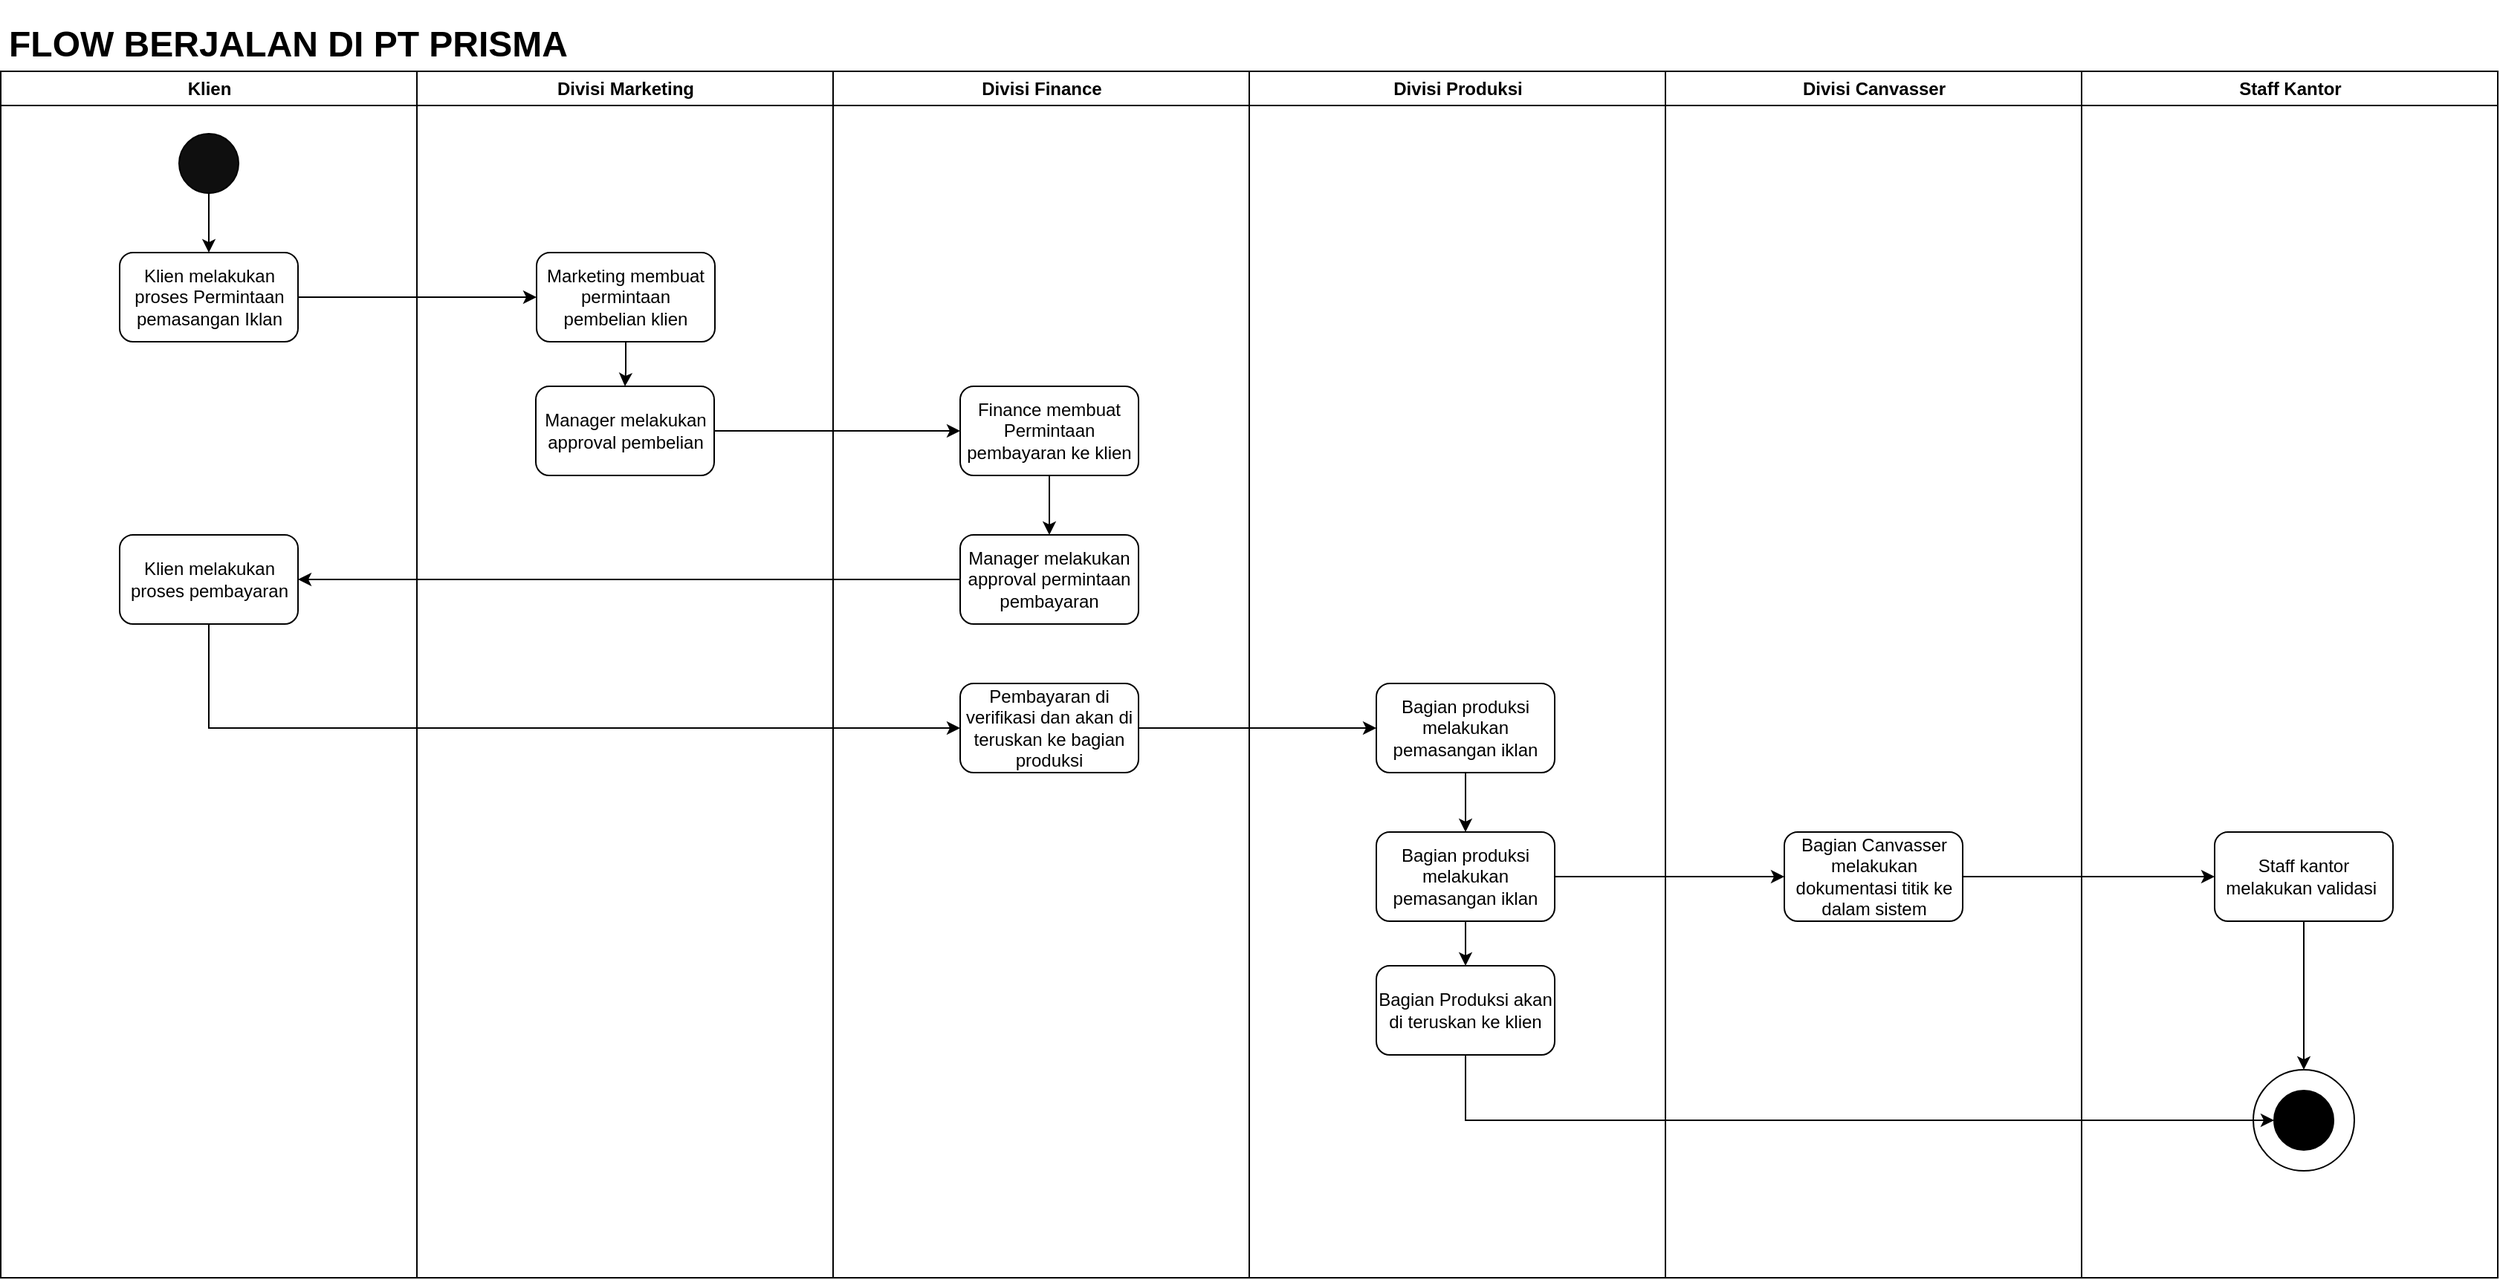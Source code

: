 <mxfile version="20.5.1" type="github">
  <diagram name="Page-1" id="e7e014a7-5840-1c2e-5031-d8a46d1fe8dd">
    <mxGraphModel dx="1730" dy="978" grid="1" gridSize="10" guides="1" tooltips="1" connect="1" arrows="1" fold="1" page="1" pageScale="1" pageWidth="1169" pageHeight="826" background="none" math="0" shadow="0">
      <root>
        <mxCell id="0" />
        <mxCell id="1" parent="0" />
        <mxCell id="3" value="Divisi Marketing" style="swimlane;whiteSpace=wrap" parent="1" vertex="1">
          <mxGeometry x="444.5" y="128" width="280" height="812" as="geometry" />
        </mxCell>
        <mxCell id="9FE2M8BV05elYn0Ajq-i-55" style="edgeStyle=orthogonalEdgeStyle;rounded=0;orthogonalLoop=1;jettySize=auto;html=1;entryX=0.5;entryY=0;entryDx=0;entryDy=0;" edge="1" parent="3" source="9FE2M8BV05elYn0Ajq-i-46" target="9FE2M8BV05elYn0Ajq-i-48">
          <mxGeometry relative="1" as="geometry" />
        </mxCell>
        <mxCell id="9FE2M8BV05elYn0Ajq-i-46" value="Marketing membuat permintaan pembelian klien" style="rounded=1;whiteSpace=wrap;html=1;" vertex="1" parent="3">
          <mxGeometry x="80.5" y="122" width="120" height="60" as="geometry" />
        </mxCell>
        <mxCell id="9FE2M8BV05elYn0Ajq-i-48" value="Manager melakukan approval pembelian" style="rounded=1;whiteSpace=wrap;html=1;" vertex="1" parent="3">
          <mxGeometry x="80" y="212" width="120" height="60" as="geometry" />
        </mxCell>
        <mxCell id="4" value="Divisi Finance" style="swimlane;whiteSpace=wrap;startSize=23;" parent="1" vertex="1">
          <mxGeometry x="724.5" y="128" width="280" height="812" as="geometry" />
        </mxCell>
        <mxCell id="9FE2M8BV05elYn0Ajq-i-57" style="edgeStyle=orthogonalEdgeStyle;rounded=0;orthogonalLoop=1;jettySize=auto;html=1;" edge="1" parent="4" source="9FE2M8BV05elYn0Ajq-i-49" target="9FE2M8BV05elYn0Ajq-i-53">
          <mxGeometry relative="1" as="geometry" />
        </mxCell>
        <mxCell id="9FE2M8BV05elYn0Ajq-i-49" value="Finance membuat Permintaan pembayaran ke klien" style="rounded=1;whiteSpace=wrap;html=1;" vertex="1" parent="4">
          <mxGeometry x="85.5" y="212" width="120" height="60" as="geometry" />
        </mxCell>
        <mxCell id="9FE2M8BV05elYn0Ajq-i-51" value="Pembayaran di verifikasi dan akan di teruskan ke bagian produksi" style="rounded=1;whiteSpace=wrap;html=1;" vertex="1" parent="4">
          <mxGeometry x="85.5" y="412" width="120" height="60" as="geometry" />
        </mxCell>
        <mxCell id="9FE2M8BV05elYn0Ajq-i-53" value="Manager melakukan approval permintaan pembayaran" style="rounded=1;whiteSpace=wrap;html=1;" vertex="1" parent="4">
          <mxGeometry x="85.5" y="312" width="120" height="60" as="geometry" />
        </mxCell>
        <mxCell id="9FE2M8BV05elYn0Ajq-i-41" value="Divisi Produksi" style="swimlane;whiteSpace=wrap;startSize=23;" vertex="1" parent="1">
          <mxGeometry x="1004.5" y="128" width="280" height="812" as="geometry" />
        </mxCell>
        <mxCell id="9FE2M8BV05elYn0Ajq-i-64" style="edgeStyle=orthogonalEdgeStyle;rounded=0;orthogonalLoop=1;jettySize=auto;html=1;entryX=0.5;entryY=0;entryDx=0;entryDy=0;" edge="1" parent="9FE2M8BV05elYn0Ajq-i-41" source="9FE2M8BV05elYn0Ajq-i-52" target="9FE2M8BV05elYn0Ajq-i-61">
          <mxGeometry relative="1" as="geometry" />
        </mxCell>
        <mxCell id="9FE2M8BV05elYn0Ajq-i-52" value="Bagian produksi melakukan pemasangan iklan" style="rounded=1;whiteSpace=wrap;html=1;" vertex="1" parent="9FE2M8BV05elYn0Ajq-i-41">
          <mxGeometry x="85.5" y="412" width="120" height="60" as="geometry" />
        </mxCell>
        <mxCell id="9FE2M8BV05elYn0Ajq-i-67" style="edgeStyle=orthogonalEdgeStyle;rounded=0;orthogonalLoop=1;jettySize=auto;html=1;entryX=0.5;entryY=0;entryDx=0;entryDy=0;" edge="1" parent="9FE2M8BV05elYn0Ajq-i-41" source="9FE2M8BV05elYn0Ajq-i-61" target="9FE2M8BV05elYn0Ajq-i-66">
          <mxGeometry relative="1" as="geometry" />
        </mxCell>
        <mxCell id="9FE2M8BV05elYn0Ajq-i-61" value="Bagian produksi melakukan pemasangan iklan" style="rounded=1;whiteSpace=wrap;html=1;" vertex="1" parent="9FE2M8BV05elYn0Ajq-i-41">
          <mxGeometry x="85.5" y="512" width="120" height="60" as="geometry" />
        </mxCell>
        <mxCell id="9FE2M8BV05elYn0Ajq-i-66" value="Bagian Produksi akan di teruskan ke klien" style="rounded=1;whiteSpace=wrap;html=1;" vertex="1" parent="9FE2M8BV05elYn0Ajq-i-41">
          <mxGeometry x="85.5" y="602" width="120" height="60" as="geometry" />
        </mxCell>
        <mxCell id="9FE2M8BV05elYn0Ajq-i-42" value="&lt;h1&gt;FLOW BERJALAN DI PT PRISMA&lt;/h1&gt;" style="text;html=1;strokeColor=none;fillColor=none;spacing=5;spacingTop=-20;whiteSpace=wrap;overflow=hidden;rounded=0;" vertex="1" parent="1">
          <mxGeometry x="165" y="90" width="420" height="38" as="geometry" />
        </mxCell>
        <mxCell id="9FE2M8BV05elYn0Ajq-i-43" value="Klien" style="swimlane;whiteSpace=wrap" vertex="1" parent="1">
          <mxGeometry x="164.5" y="128" width="280" height="812" as="geometry" />
        </mxCell>
        <mxCell id="9FE2M8BV05elYn0Ajq-i-44" value="Klien melakukan proses Permintaan pemasangan Iklan" style="rounded=1;whiteSpace=wrap;html=1;" vertex="1" parent="9FE2M8BV05elYn0Ajq-i-43">
          <mxGeometry x="80" y="122" width="120" height="60" as="geometry" />
        </mxCell>
        <mxCell id="9FE2M8BV05elYn0Ajq-i-62" style="edgeStyle=orthogonalEdgeStyle;rounded=0;orthogonalLoop=1;jettySize=auto;html=1;" edge="1" parent="9FE2M8BV05elYn0Ajq-i-43" source="9FE2M8BV05elYn0Ajq-i-45" target="9FE2M8BV05elYn0Ajq-i-44">
          <mxGeometry relative="1" as="geometry" />
        </mxCell>
        <mxCell id="9FE2M8BV05elYn0Ajq-i-45" value="" style="ellipse;whiteSpace=wrap;html=1;aspect=fixed;fillColor=#0F0F0F;" vertex="1" parent="9FE2M8BV05elYn0Ajq-i-43">
          <mxGeometry x="120" y="42" width="40" height="40" as="geometry" />
        </mxCell>
        <mxCell id="9FE2M8BV05elYn0Ajq-i-50" value="Klien melakukan proses pembayaran" style="rounded=1;whiteSpace=wrap;html=1;" vertex="1" parent="9FE2M8BV05elYn0Ajq-i-43">
          <mxGeometry x="80" y="312" width="120" height="60" as="geometry" />
        </mxCell>
        <mxCell id="9FE2M8BV05elYn0Ajq-i-47" value="Divisi Canvasser" style="swimlane;whiteSpace=wrap;startSize=23;" vertex="1" parent="1">
          <mxGeometry x="1284.5" y="128" width="280" height="812" as="geometry" />
        </mxCell>
        <mxCell id="9FE2M8BV05elYn0Ajq-i-63" value="Bagian Canvasser melakukan dokumentasi titik ke dalam sistem" style="rounded=1;whiteSpace=wrap;html=1;" vertex="1" parent="9FE2M8BV05elYn0Ajq-i-47">
          <mxGeometry x="80" y="512" width="120" height="60" as="geometry" />
        </mxCell>
        <mxCell id="9FE2M8BV05elYn0Ajq-i-54" style="edgeStyle=orthogonalEdgeStyle;rounded=0;orthogonalLoop=1;jettySize=auto;html=1;entryX=0;entryY=0.5;entryDx=0;entryDy=0;" edge="1" parent="1" source="9FE2M8BV05elYn0Ajq-i-44" target="9FE2M8BV05elYn0Ajq-i-46">
          <mxGeometry relative="1" as="geometry">
            <mxPoint x="410" y="280" as="targetPoint" />
          </mxGeometry>
        </mxCell>
        <mxCell id="9FE2M8BV05elYn0Ajq-i-56" style="edgeStyle=orthogonalEdgeStyle;rounded=0;orthogonalLoop=1;jettySize=auto;html=1;entryX=0;entryY=0.5;entryDx=0;entryDy=0;" edge="1" parent="1" source="9FE2M8BV05elYn0Ajq-i-48" target="9FE2M8BV05elYn0Ajq-i-49">
          <mxGeometry relative="1" as="geometry" />
        </mxCell>
        <mxCell id="9FE2M8BV05elYn0Ajq-i-58" style="edgeStyle=orthogonalEdgeStyle;rounded=0;orthogonalLoop=1;jettySize=auto;html=1;" edge="1" parent="1" source="9FE2M8BV05elYn0Ajq-i-53" target="9FE2M8BV05elYn0Ajq-i-50">
          <mxGeometry relative="1" as="geometry" />
        </mxCell>
        <mxCell id="9FE2M8BV05elYn0Ajq-i-59" style="edgeStyle=orthogonalEdgeStyle;rounded=0;orthogonalLoop=1;jettySize=auto;html=1;entryX=0;entryY=0.5;entryDx=0;entryDy=0;" edge="1" parent="1" source="9FE2M8BV05elYn0Ajq-i-50" target="9FE2M8BV05elYn0Ajq-i-51">
          <mxGeometry relative="1" as="geometry">
            <Array as="points">
              <mxPoint x="305" y="570" />
            </Array>
          </mxGeometry>
        </mxCell>
        <mxCell id="9FE2M8BV05elYn0Ajq-i-60" style="edgeStyle=orthogonalEdgeStyle;rounded=0;orthogonalLoop=1;jettySize=auto;html=1;entryX=0;entryY=0.5;entryDx=0;entryDy=0;" edge="1" parent="1" source="9FE2M8BV05elYn0Ajq-i-51" target="9FE2M8BV05elYn0Ajq-i-52">
          <mxGeometry relative="1" as="geometry" />
        </mxCell>
        <mxCell id="9FE2M8BV05elYn0Ajq-i-65" style="edgeStyle=orthogonalEdgeStyle;rounded=0;orthogonalLoop=1;jettySize=auto;html=1;entryX=0;entryY=0.5;entryDx=0;entryDy=0;" edge="1" parent="1" source="9FE2M8BV05elYn0Ajq-i-61" target="9FE2M8BV05elYn0Ajq-i-63">
          <mxGeometry relative="1" as="geometry" />
        </mxCell>
        <mxCell id="9FE2M8BV05elYn0Ajq-i-68" value="Staff Kantor" style="swimlane;whiteSpace=wrap;startSize=23;" vertex="1" parent="1">
          <mxGeometry x="1564.5" y="128" width="280" height="812" as="geometry" />
        </mxCell>
        <mxCell id="9FE2M8BV05elYn0Ajq-i-75" style="edgeStyle=orthogonalEdgeStyle;rounded=0;orthogonalLoop=1;jettySize=auto;html=1;entryX=0.5;entryY=0;entryDx=0;entryDy=0;fontSize=14;" edge="1" parent="9FE2M8BV05elYn0Ajq-i-68" source="9FE2M8BV05elYn0Ajq-i-69" target="9FE2M8BV05elYn0Ajq-i-73">
          <mxGeometry relative="1" as="geometry" />
        </mxCell>
        <mxCell id="9FE2M8BV05elYn0Ajq-i-69" value="Staff kantor melakukan validasi&amp;nbsp;" style="rounded=1;whiteSpace=wrap;html=1;" vertex="1" parent="9FE2M8BV05elYn0Ajq-i-68">
          <mxGeometry x="89.5" y="512" width="120" height="60" as="geometry" />
        </mxCell>
        <mxCell id="9FE2M8BV05elYn0Ajq-i-73" value="" style="ellipse;whiteSpace=wrap;html=1;aspect=fixed;labelBorderColor=#FFFFFF;sketch=0;fontSize=14;" vertex="1" parent="9FE2M8BV05elYn0Ajq-i-68">
          <mxGeometry x="115.5" y="672" width="68" height="68" as="geometry" />
        </mxCell>
        <mxCell id="9FE2M8BV05elYn0Ajq-i-71" value="" style="ellipse;whiteSpace=wrap;html=1;aspect=fixed;fillColor=#000000;labelBorderColor=#FFFFFF;fontSize=14;sketch=0;verticalAlign=bottom;" vertex="1" parent="9FE2M8BV05elYn0Ajq-i-68">
          <mxGeometry x="129.5" y="686" width="40" height="40" as="geometry" />
        </mxCell>
        <mxCell id="9FE2M8BV05elYn0Ajq-i-70" style="edgeStyle=orthogonalEdgeStyle;rounded=0;orthogonalLoop=1;jettySize=auto;html=1;" edge="1" parent="1" source="9FE2M8BV05elYn0Ajq-i-63" target="9FE2M8BV05elYn0Ajq-i-69">
          <mxGeometry relative="1" as="geometry" />
        </mxCell>
        <mxCell id="9FE2M8BV05elYn0Ajq-i-72" style="edgeStyle=orthogonalEdgeStyle;rounded=0;orthogonalLoop=1;jettySize=auto;html=1;entryX=0;entryY=0.5;entryDx=0;entryDy=0;" edge="1" parent="1" source="9FE2M8BV05elYn0Ajq-i-66" target="9FE2M8BV05elYn0Ajq-i-71">
          <mxGeometry relative="1" as="geometry">
            <Array as="points">
              <mxPoint x="1150" y="834" />
            </Array>
          </mxGeometry>
        </mxCell>
      </root>
    </mxGraphModel>
  </diagram>
</mxfile>
